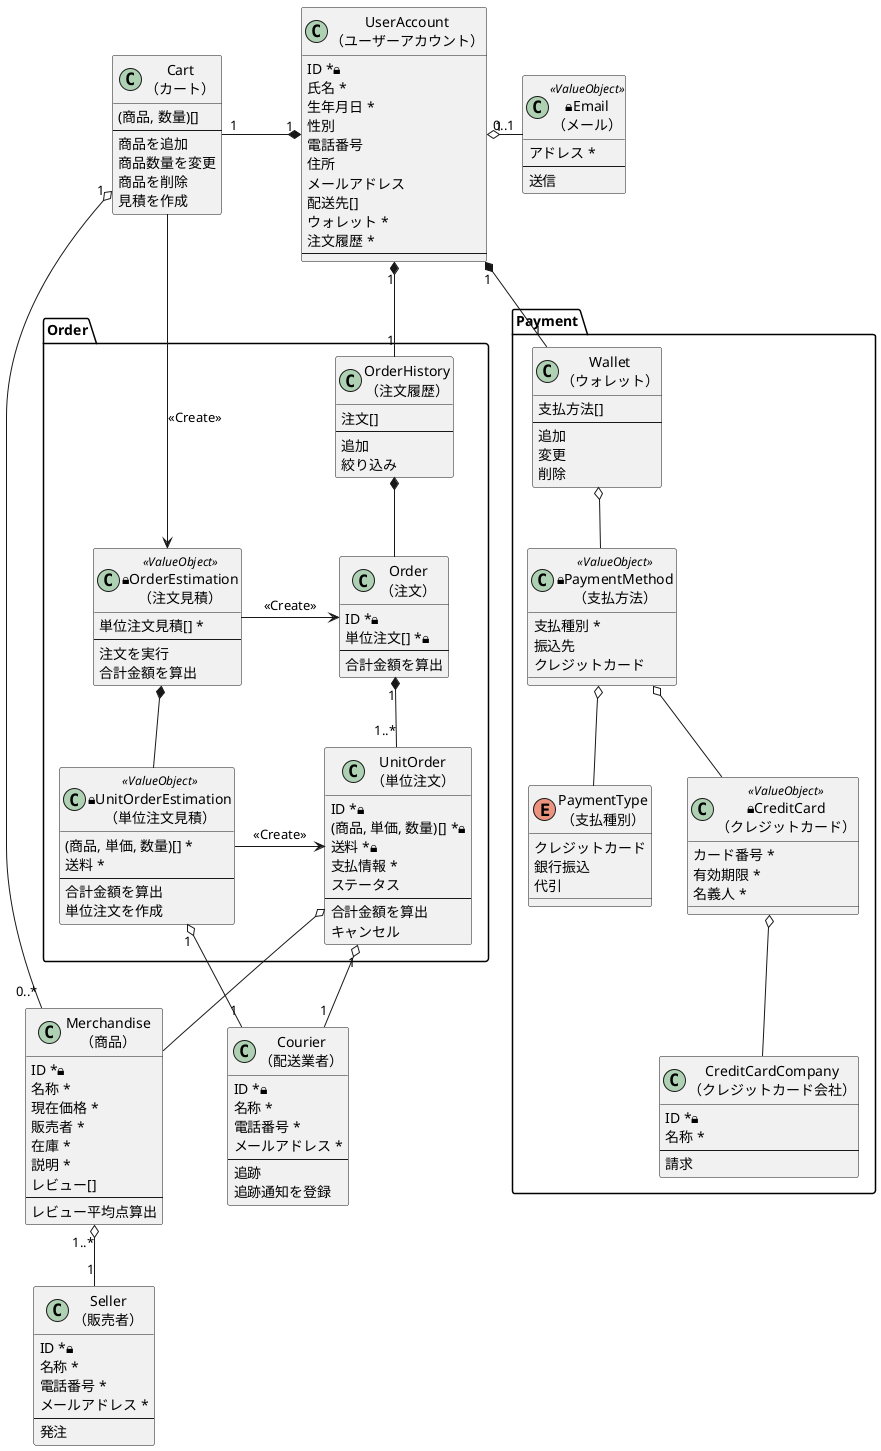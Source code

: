 @startuml DDD Models

class "UserAccount\n（ユーザーアカウント）" as UserAccount {
  ID *🔒
  氏名 *
  生年月日 *
  性別
  電話番号
  住所
  メールアドレス
  配送先[]
  ウォレット *
  注文履歴 *
  ---
}

class "🔒Email\n（メール）" as Email <<ValueObject>> {
  アドレス *
  ---
  送信
}

class "Cart\n（カート）" as Cart {
  (商品, 数量)[]
  ---
  商品を追加
  商品数量を変更
  商品を削除
  見積を作成
}

package Order {
  class "OrderHistory\n（注文履歴）" as OrderHistory {
    注文[]
    ---
    追加
    絞り込み
  }

  class "🔒OrderEstimation\n（注文見積）" as OrderEstimation <<ValueObject>> {
    単位注文見積[] *
    ---
    注文を実行
    合計金額を算出
  }

  class "🔒UnitOrderEstimation\n（単位注文見積）" as UnitOrderEstimation <<ValueObject>> {
    (商品, 単価, 数量)[] *
    送料 *
    ---
    合計金額を算出
    単位注文を作成
  }

  class "Order\n（注文）" as Order {
    ID *🔒
    単位注文[] *🔒
    ---
    合計金額を算出
  }

  class "UnitOrder\n（単位注文）" as UnitOrder {
    ID *🔒
    (商品, 単価, 数量)[] *🔒
    送料 *🔒
    支払情報 *
    ステータス
    ---
    合計金額を算出
    キャンセル
  }

  OrderHistory *-- Order

  OrderEstimation *-- UnitOrderEstimation
  OrderEstimation -> Order : <<Create>>

  UnitOrderEstimation -> UnitOrder : <<Create>>

  Order "1" *-- "1..*" UnitOrder
}


class "Merchandise\n（商品）" as Merchandise {
  ID *🔒
  名称 *
  現在価格 *
  販売者 *
  在庫 *
  説明 *
  レビュー[]
  ---
  レビュー平均点算出
}

class "Seller\n（販売者）" as Seller {
  ID *🔒
  名称 *
  電話番号 *
  メールアドレス *
  ---
  発注
}


package Payment {
  class "Wallet\n（ウォレット）" as Wallet {
    支払方法[]
    ---
    追加
    変更
    削除
  }

  class "🔒PaymentMethod\n（支払方法）" as PaymentMethod <<ValueObject>> {
    支払種別 *
    振込先
    クレジットカード
  }

  enum "PaymentType\n（支払種別）" as PaymentType {
    クレジットカード
    銀行振込
    代引
  }

  class "🔒CreditCard\n（クレジットカード）" as CreditCard <<ValueObject>> {
    カード番号 *
    有効期限 *
    名義人 *
  }

  class "CreditCardCompany\n（クレジットカード会社）" as CreditCardCompany {
    ID *🔒
    名称 *
    ---
    請求
  }

  Wallet o-- PaymentMethod

  PaymentMethod o-- PaymentType
  PaymentMethod o-- CreditCard

  CreditCard o-- CreditCardCompany
}


class "Courier\n（配送業者）" as Courier {
  ID *🔒
  名称 *
  電話番号 *
  メールアドレス *
  ---
  追跡
  追跡通知を登録
}

'--------------------

UserAccount "1" o- "0..1" Email
UserAccount "1" *-l- "1" Cart
UserAccount "1" *-- "1" Wallet
UserAccount "1" *-- "1" OrderHistory

Cart "1" o-- "0..*" Merchandise
Cart --> OrderEstimation : <<Create>>

UnitOrderEstimation "1" o-- "1" Courier

UnitOrder "1" o-- "1" Courier
UnitOrder o-- Merchandise

Merchandise "1..*" o-- "1" Seller



@enduml
